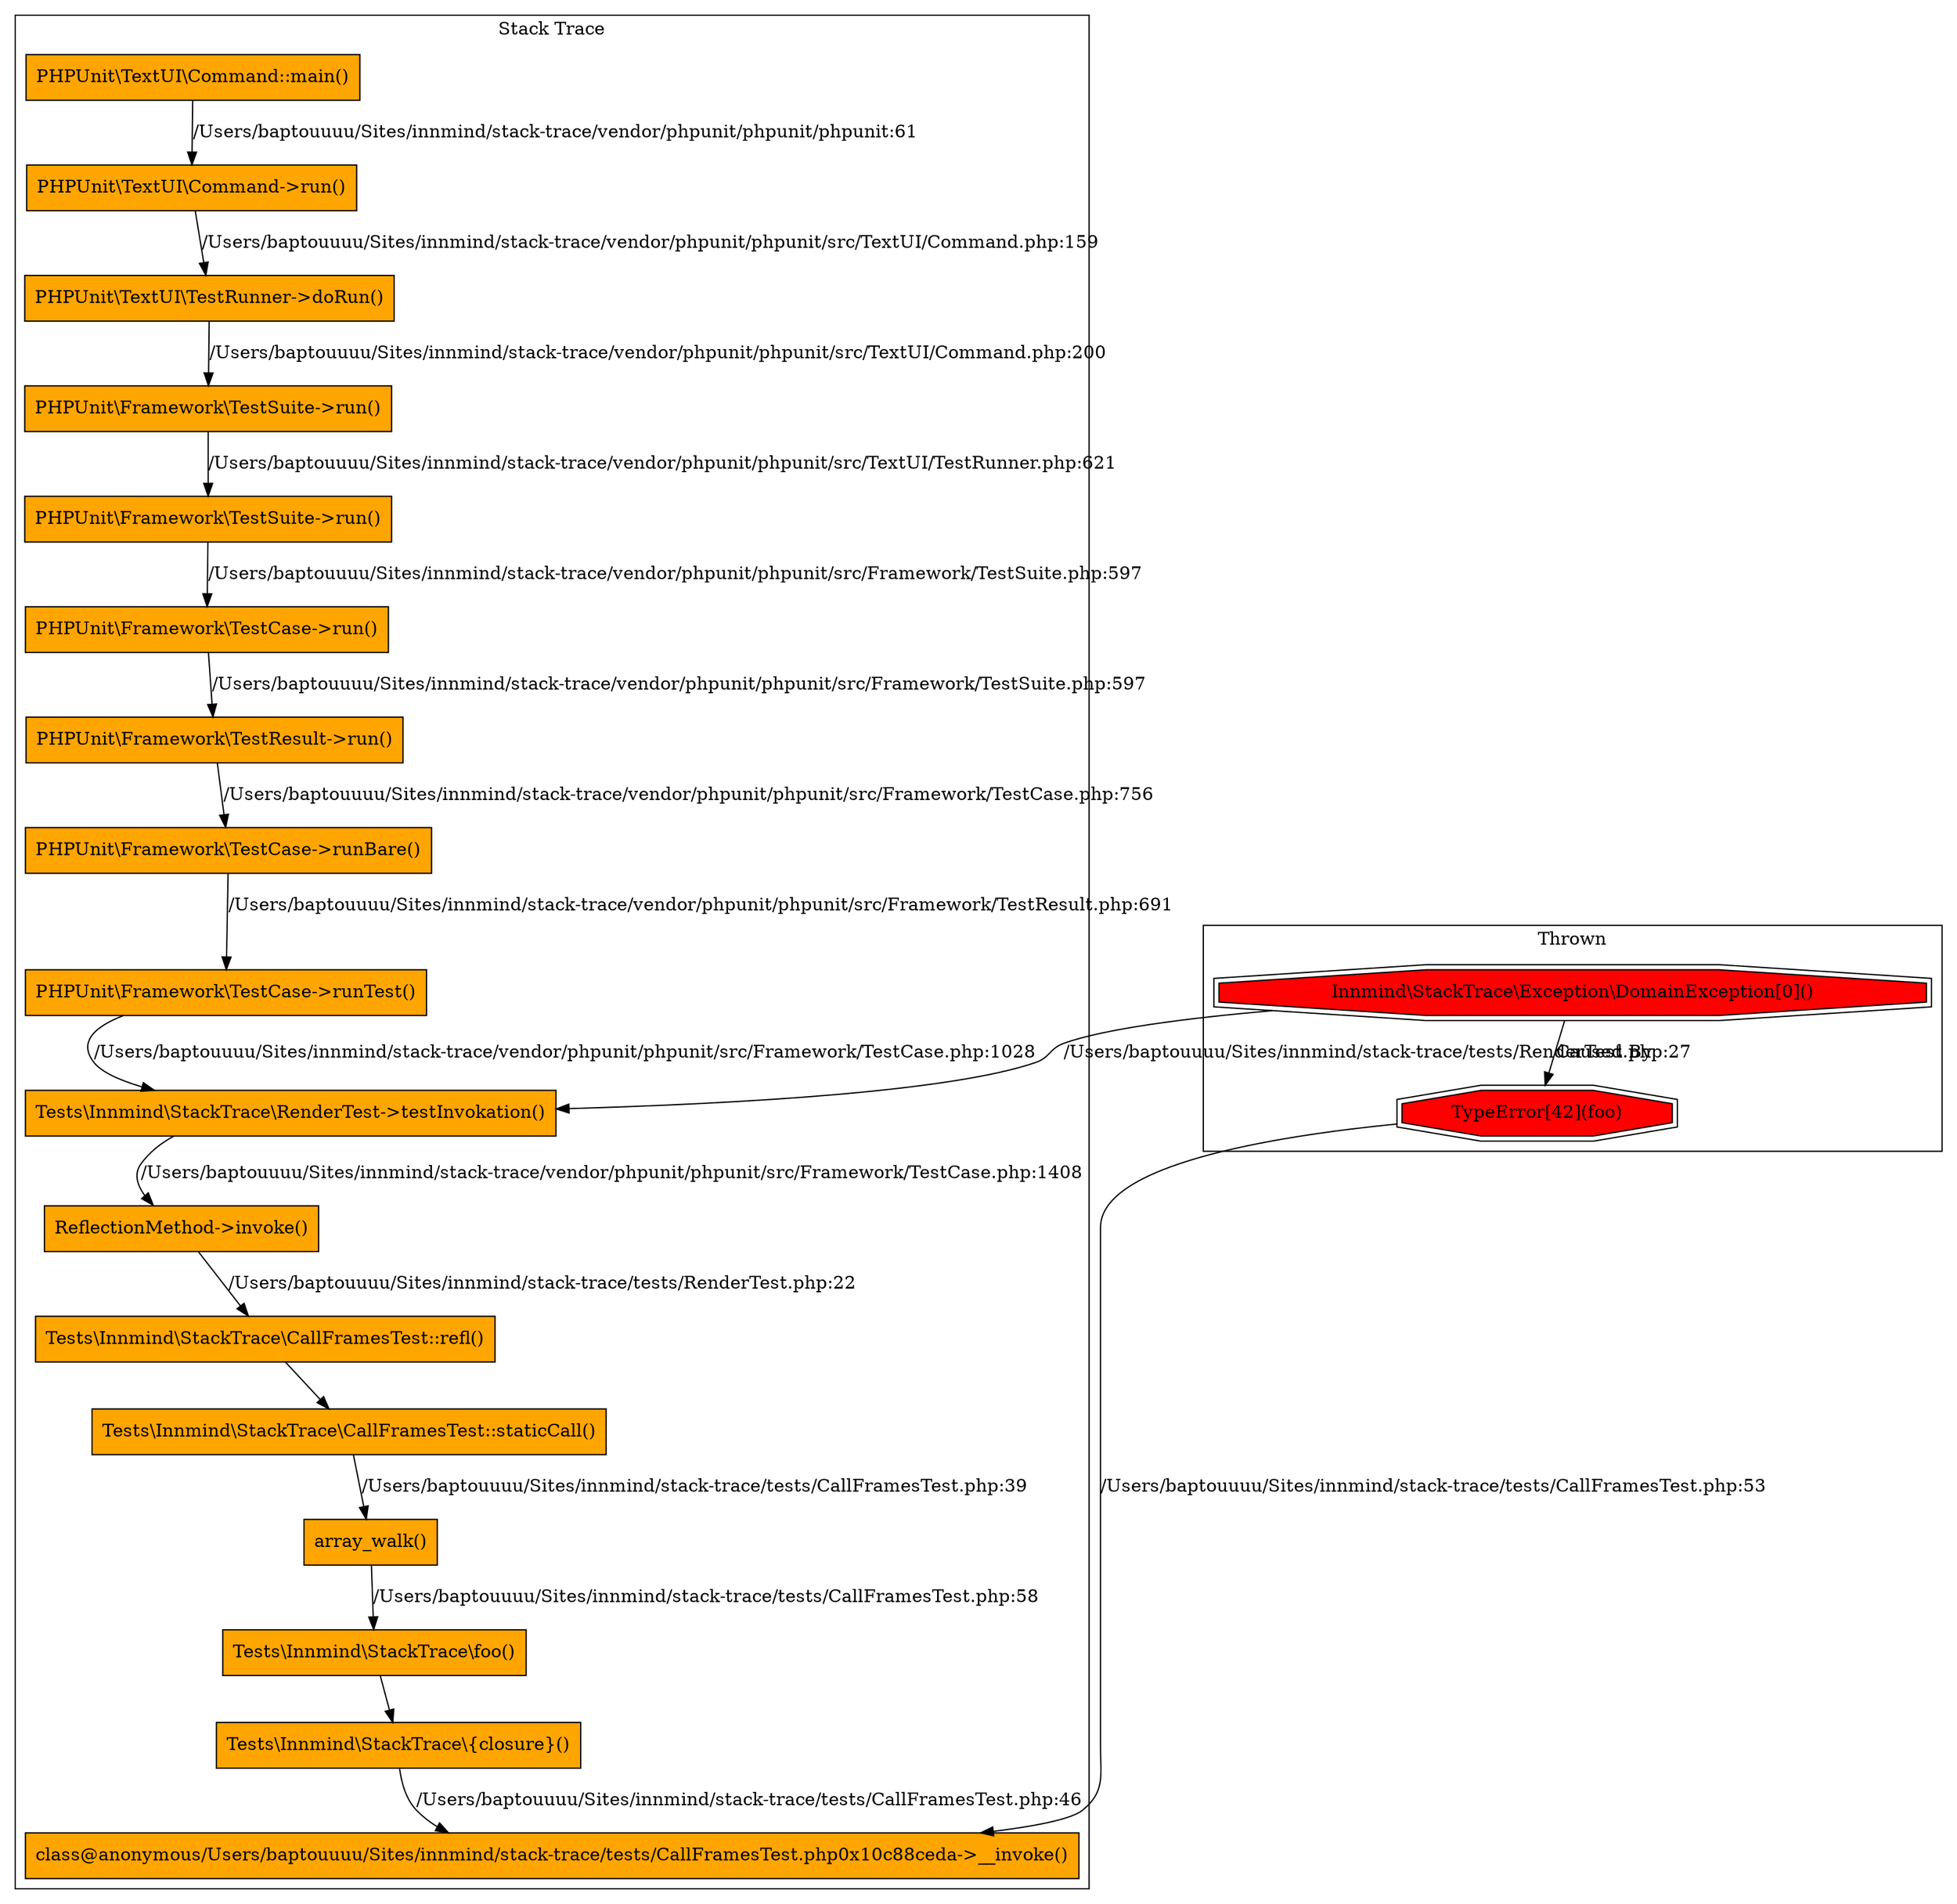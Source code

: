 digraph stack_trace {
    subgraph cluster_throwables {
        label="Thrown"
    exception_00000000535243ec0000000033de4179;
    exception_00000000535242120000000033de4179;
    }
    subgraph cluster_call_frames {
        label="Stack Trace"
    call_frame_a8f4ff811ed38435a9a72e332f6772d5;
    call_frame_3b20705e91b76895162ff69f4f07a23e;
    call_frame_78899d4635295534cfc817b37dee2513;
    call_frame_07255d62e51f9d59fbf81563a8167a84;
    call_frame_883bfbd6ef5baeea68860cd0770e908c;
    call_frame_a3479fc68cbbda8c8966caf2abecb4ec;
    call_frame_da9f8aa8271b7ba9a2e8d52bb7f63b65;
    call_frame_c951407c4dade63b5f300f7ff9f3fa47;
    call_frame_42ccbb3e3fd04b38e96aa94ca4e74d81;
    call_frame_8fb851a6128a69d2b06be443f5771e52;
    call_frame_d7a17053a184e5d17858cd78c0279ec1;
    call_frame_6dbba90eaad4290e3858206eed062e58;
    call_frame_25f88064e2fcfa7d34be364ad6ee57e1;
    call_frame_eed644cc01cdbf25bf47430513fcf245;
    call_frame_261e9c45fb3a0e9b2311e0af0a2bb415;
    call_frame_078208d1422589c5828f1512974df71f;
    call_frame_90ae3a0e2998d8a41799ad459fe10014;
    }
    exception_00000000535243ec0000000033de4179 -> call_frame_a8f4ff811ed38435a9a72e332f6772d5 [label="/Users/baptouuuu/Sites/innmind/stack-trace/tests/CallFramesTest.php:53", URL="file:///Users/baptouuuu/Sites/innmind/stack-trace/tests/CallFramesTest.php"];
    call_frame_3b20705e91b76895162ff69f4f07a23e -> call_frame_a8f4ff811ed38435a9a72e332f6772d5 [label="/Users/baptouuuu/Sites/innmind/stack-trace/tests/CallFramesTest.php:46", URL="file:///Users/baptouuuu/Sites/innmind/stack-trace/tests/CallFramesTest.php"];
    call_frame_78899d4635295534cfc817b37dee2513 -> call_frame_3b20705e91b76895162ff69f4f07a23e;
    call_frame_07255d62e51f9d59fbf81563a8167a84 -> call_frame_78899d4635295534cfc817b37dee2513 [label="/Users/baptouuuu/Sites/innmind/stack-trace/tests/CallFramesTest.php:58", URL="file:///Users/baptouuuu/Sites/innmind/stack-trace/tests/CallFramesTest.php"];
    call_frame_883bfbd6ef5baeea68860cd0770e908c -> call_frame_07255d62e51f9d59fbf81563a8167a84 [label="/Users/baptouuuu/Sites/innmind/stack-trace/tests/CallFramesTest.php:39", URL="file:///Users/baptouuuu/Sites/innmind/stack-trace/tests/CallFramesTest.php"];
    call_frame_a3479fc68cbbda8c8966caf2abecb4ec -> call_frame_883bfbd6ef5baeea68860cd0770e908c;
    call_frame_da9f8aa8271b7ba9a2e8d52bb7f63b65 -> call_frame_a3479fc68cbbda8c8966caf2abecb4ec [label="/Users/baptouuuu/Sites/innmind/stack-trace/tests/RenderTest.php:22", URL="file:///Users/baptouuuu/Sites/innmind/stack-trace/tests/RenderTest.php"];
    call_frame_c951407c4dade63b5f300f7ff9f3fa47 -> call_frame_da9f8aa8271b7ba9a2e8d52bb7f63b65 [label="/Users/baptouuuu/Sites/innmind/stack-trace/vendor/phpunit/phpunit/src/Framework/TestCase.php:1408", URL="file:///Users/baptouuuu/Sites/innmind/stack-trace/vendor/phpunit/phpunit/src/Framework/TestCase.php"];
    call_frame_42ccbb3e3fd04b38e96aa94ca4e74d81 -> call_frame_c951407c4dade63b5f300f7ff9f3fa47 [label="/Users/baptouuuu/Sites/innmind/stack-trace/vendor/phpunit/phpunit/src/Framework/TestCase.php:1028", URL="file:///Users/baptouuuu/Sites/innmind/stack-trace/vendor/phpunit/phpunit/src/Framework/TestCase.php"];
    call_frame_8fb851a6128a69d2b06be443f5771e52 -> call_frame_42ccbb3e3fd04b38e96aa94ca4e74d81 [label="/Users/baptouuuu/Sites/innmind/stack-trace/vendor/phpunit/phpunit/src/Framework/TestResult.php:691", URL="file:///Users/baptouuuu/Sites/innmind/stack-trace/vendor/phpunit/phpunit/src/Framework/TestResult.php"];
    call_frame_d7a17053a184e5d17858cd78c0279ec1 -> call_frame_8fb851a6128a69d2b06be443f5771e52 [label="/Users/baptouuuu/Sites/innmind/stack-trace/vendor/phpunit/phpunit/src/Framework/TestCase.php:756", URL="file:///Users/baptouuuu/Sites/innmind/stack-trace/vendor/phpunit/phpunit/src/Framework/TestCase.php"];
    call_frame_6dbba90eaad4290e3858206eed062e58 -> call_frame_d7a17053a184e5d17858cd78c0279ec1 [label="/Users/baptouuuu/Sites/innmind/stack-trace/vendor/phpunit/phpunit/src/Framework/TestSuite.php:597", URL="file:///Users/baptouuuu/Sites/innmind/stack-trace/vendor/phpunit/phpunit/src/Framework/TestSuite.php"];
    call_frame_25f88064e2fcfa7d34be364ad6ee57e1 -> call_frame_6dbba90eaad4290e3858206eed062e58 [label="/Users/baptouuuu/Sites/innmind/stack-trace/vendor/phpunit/phpunit/src/Framework/TestSuite.php:597", URL="file:///Users/baptouuuu/Sites/innmind/stack-trace/vendor/phpunit/phpunit/src/Framework/TestSuite.php"];
    call_frame_eed644cc01cdbf25bf47430513fcf245 -> call_frame_25f88064e2fcfa7d34be364ad6ee57e1 [label="/Users/baptouuuu/Sites/innmind/stack-trace/vendor/phpunit/phpunit/src/TextUI/TestRunner.php:621", URL="file:///Users/baptouuuu/Sites/innmind/stack-trace/vendor/phpunit/phpunit/src/TextUI/TestRunner.php"];
    call_frame_261e9c45fb3a0e9b2311e0af0a2bb415 -> call_frame_eed644cc01cdbf25bf47430513fcf245 [label="/Users/baptouuuu/Sites/innmind/stack-trace/vendor/phpunit/phpunit/src/TextUI/Command.php:200", URL="file:///Users/baptouuuu/Sites/innmind/stack-trace/vendor/phpunit/phpunit/src/TextUI/Command.php"];
    call_frame_078208d1422589c5828f1512974df71f -> call_frame_261e9c45fb3a0e9b2311e0af0a2bb415 [label="/Users/baptouuuu/Sites/innmind/stack-trace/vendor/phpunit/phpunit/src/TextUI/Command.php:159", URL="file:///Users/baptouuuu/Sites/innmind/stack-trace/vendor/phpunit/phpunit/src/TextUI/Command.php"];
    call_frame_90ae3a0e2998d8a41799ad459fe10014 -> call_frame_078208d1422589c5828f1512974df71f [label="/Users/baptouuuu/Sites/innmind/stack-trace/vendor/phpunit/phpunit/phpunit:61", URL="file:///Users/baptouuuu/Sites/innmind/stack-trace/vendor/phpunit/phpunit/phpunit"];
    exception_00000000535242120000000033de4179 -> exception_00000000535243ec0000000033de4179 [label="Caused By"];
    exception_00000000535242120000000033de4179 -> call_frame_c951407c4dade63b5f300f7ff9f3fa47 [label="/Users/baptouuuu/Sites/innmind/stack-trace/tests/RenderTest.php:27", URL="file:///Users/baptouuuu/Sites/innmind/stack-trace/tests/RenderTest.php"];
    exception_00000000535243ec0000000033de4179 [shape="doubleoctagon", style="filled", fillcolor="#ff0000", label="TypeError[42](foo)", URL="file:///Users/baptouuuu/Sites/innmind/stack-trace/tests/CallFramesTest.php"];
    call_frame_a8f4ff811ed38435a9a72e332f6772d5 [shape="box", style="filled", fillcolor="#ffa500", label="class@anonymous/Users/baptouuuu/Sites/innmind/stack-trace/tests/CallFramesTest.php0x10c88ceda->__invoke()", URL="file:///Users/baptouuuu/Sites/innmind/stack-trace/tests/CallFramesTest.php"];
    call_frame_3b20705e91b76895162ff69f4f07a23e [shape="box", style="filled", fillcolor="#ffa500", label="Tests\\Innmind\\StackTrace\\{closure}()", URL="file:///Users/baptouuuu/Sites/innmind/stack-trace/tests/CallFramesTest.php"];
    call_frame_78899d4635295534cfc817b37dee2513 [shape="box", style="filled", fillcolor="#ffa500", label="Tests\\Innmind\\StackTrace\\foo()"];
    call_frame_07255d62e51f9d59fbf81563a8167a84 [shape="box", style="filled", fillcolor="#ffa500", label="array_walk()", URL="file:///Users/baptouuuu/Sites/innmind/stack-trace/tests/CallFramesTest.php"];
    call_frame_883bfbd6ef5baeea68860cd0770e908c [shape="box", style="filled", fillcolor="#ffa500", label="Tests\\Innmind\\StackTrace\\CallFramesTest::staticCall()", URL="file:///Users/baptouuuu/Sites/innmind/stack-trace/tests/CallFramesTest.php"];
    call_frame_a3479fc68cbbda8c8966caf2abecb4ec [shape="box", style="filled", fillcolor="#ffa500", label="Tests\\Innmind\\StackTrace\\CallFramesTest::refl()"];
    call_frame_da9f8aa8271b7ba9a2e8d52bb7f63b65 [shape="box", style="filled", fillcolor="#ffa500", label="ReflectionMethod->invoke()", URL="file:///Users/baptouuuu/Sites/innmind/stack-trace/tests/RenderTest.php"];
    call_frame_c951407c4dade63b5f300f7ff9f3fa47 [shape="box", style="filled", fillcolor="#ffa500", label="Tests\\Innmind\\StackTrace\\RenderTest->testInvokation()", URL="file:///Users/baptouuuu/Sites/innmind/stack-trace/vendor/phpunit/phpunit/src/Framework/TestCase.php"];
    call_frame_42ccbb3e3fd04b38e96aa94ca4e74d81 [shape="box", style="filled", fillcolor="#ffa500", label="PHPUnit\\Framework\\TestCase->runTest()", URL="file:///Users/baptouuuu/Sites/innmind/stack-trace/vendor/phpunit/phpunit/src/Framework/TestCase.php"];
    call_frame_8fb851a6128a69d2b06be443f5771e52 [shape="box", style="filled", fillcolor="#ffa500", label="PHPUnit\\Framework\\TestCase->runBare()", URL="file:///Users/baptouuuu/Sites/innmind/stack-trace/vendor/phpunit/phpunit/src/Framework/TestResult.php"];
    call_frame_d7a17053a184e5d17858cd78c0279ec1 [shape="box", style="filled", fillcolor="#ffa500", label="PHPUnit\\Framework\\TestResult->run()", URL="file:///Users/baptouuuu/Sites/innmind/stack-trace/vendor/phpunit/phpunit/src/Framework/TestCase.php"];
    call_frame_6dbba90eaad4290e3858206eed062e58 [shape="box", style="filled", fillcolor="#ffa500", label="PHPUnit\\Framework\\TestCase->run()", URL="file:///Users/baptouuuu/Sites/innmind/stack-trace/vendor/phpunit/phpunit/src/Framework/TestSuite.php"];
    call_frame_25f88064e2fcfa7d34be364ad6ee57e1 [shape="box", style="filled", fillcolor="#ffa500", label="PHPUnit\\Framework\\TestSuite->run()", URL="file:///Users/baptouuuu/Sites/innmind/stack-trace/vendor/phpunit/phpunit/src/Framework/TestSuite.php"];
    call_frame_eed644cc01cdbf25bf47430513fcf245 [shape="box", style="filled", fillcolor="#ffa500", label="PHPUnit\\Framework\\TestSuite->run()", URL="file:///Users/baptouuuu/Sites/innmind/stack-trace/vendor/phpunit/phpunit/src/TextUI/TestRunner.php"];
    call_frame_261e9c45fb3a0e9b2311e0af0a2bb415 [shape="box", style="filled", fillcolor="#ffa500", label="PHPUnit\\TextUI\\TestRunner->doRun()", URL="file:///Users/baptouuuu/Sites/innmind/stack-trace/vendor/phpunit/phpunit/src/TextUI/Command.php"];
    call_frame_078208d1422589c5828f1512974df71f [shape="box", style="filled", fillcolor="#ffa500", label="PHPUnit\\TextUI\\Command->run()", URL="file:///Users/baptouuuu/Sites/innmind/stack-trace/vendor/phpunit/phpunit/src/TextUI/Command.php"];
    call_frame_90ae3a0e2998d8a41799ad459fe10014 [shape="box", style="filled", fillcolor="#ffa500", label="PHPUnit\\TextUI\\Command::main()", URL="file:///Users/baptouuuu/Sites/innmind/stack-trace/vendor/phpunit/phpunit/phpunit"];
    exception_00000000535242120000000033de4179 [shape="doubleoctagon", style="filled", fillcolor="#ff0000", label="Innmind\\StackTrace\\Exception\\DomainException[0]()", URL="file:///Users/baptouuuu/Sites/innmind/stack-trace/tests/RenderTest.php"];
}